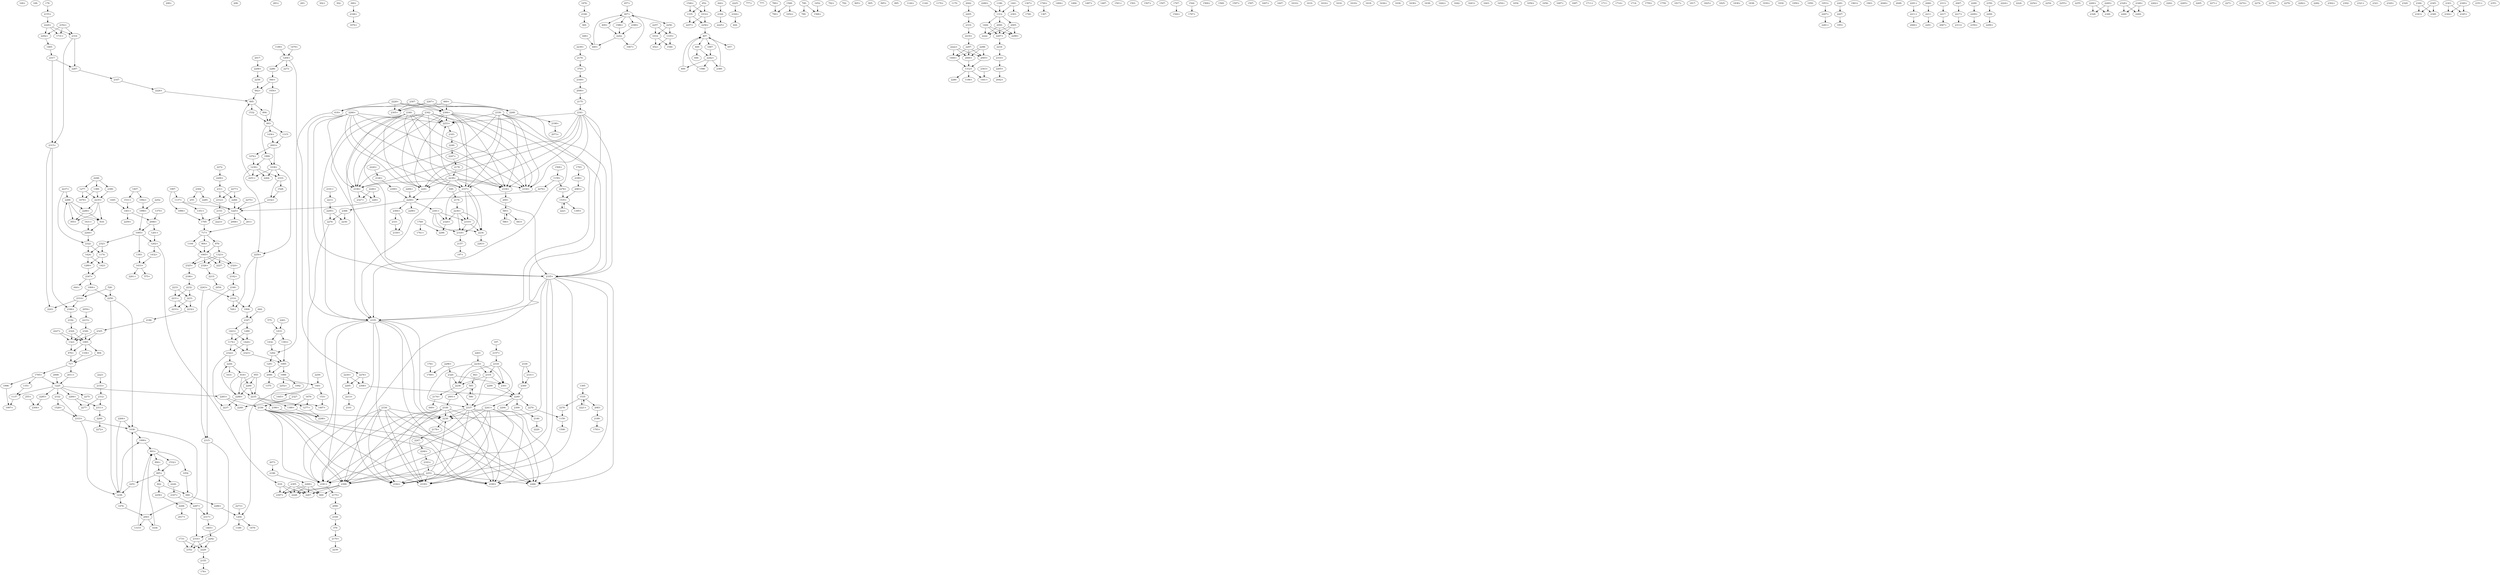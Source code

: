 digraph adj {
graph [k=96]
edge [d=-95]
"168+" [l=4987 C=69176]
"168-" [l=4987 C=69176]
"178+" [l=9198 C=184045]
"178-" [l=9198 C=184045]
"197+" [l=3546 C=62143]
"197-" [l=3546 C=62143]
"208+" [l=6174 C=161397]
"208-" [l=6174 C=161397]
"255+" [l=511 C=8741]
"255-" [l=511 C=8741]
"283+" [l=9152 C=138556]
"283-" [l=9152 C=138556]
"302+" [l=113 C=40]
"302-" [l=113 C=40]
"369+" [l=831 C=7723]
"369-" [l=831 C=7723]
"379+" [l=5784 C=118854]
"379-" [l=5784 C=118854]
"407+" [l=188 C=5834]
"407-" [l=188 C=5834]
"409+" [l=191 C=1569]
"409-" [l=191 C=1569]
"444+" [l=19239 C=336285]
"444-" [l=19239 C=336285]
"448+" [l=302 C=3644]
"448-" [l=302 C=3644]
"449+" [l=386 C=10484]
"449-" [l=386 C=10484]
"526+" [l=959 C=20356]
"526-" [l=959 C=20356]
"575+" [l=861 C=13902]
"575-" [l=861 C=13902]
"585+" [l=149 C=2123]
"585-" [l=149 C=2123]
"586+" [l=281 C=3513]
"586-" [l=281 C=3513]
"618+" [l=642 C=10254]
"618-" [l=642 C=10254]
"644+" [l=548 C=6895]
"644-" [l=548 C=6895]
"649+" [l=5193 C=79674]
"649-" [l=5193 C=79674]
"652+" [l=288 C=6267]
"652-" [l=288 C=6267]
"657+" [l=542 C=14033]
"657-" [l=542 C=14033]
"669+" [l=708 C=11001]
"669-" [l=708 C=11001]
"717+" [l=179 C=17348]
"717-" [l=179 C=17348]
"777+" [l=5209 C=58727]
"777-" [l=5209 C=58727]
"789+" [l=191 C=1600]
"789-" [l=191 C=1600]
"790+" [l=108 C=1072]
"790-" [l=108 C=1072]
"792+" [l=172 C=218]
"792-" [l=172 C=218]
"804+" [l=191 C=1800]
"804-" [l=191 C=1800]
"818+" [l=932 C=31124]
"818-" [l=932 C=31124]
"840+" [l=117 C=854]
"840-" [l=117 C=854]
"842+" [l=177 C=4984]
"842-" [l=177 C=4984]
"843+" [l=281 C=5481]
"843-" [l=281 C=5481]
"876+" [l=148 C=4595]
"876-" [l=148 C=4595]
"893+" [l=125 C=2645]
"893-" [l=125 C=2645]
"894+" [l=213 C=6027]
"894-" [l=213 C=6027]
"895+" [l=147 C=4169]
"895-" [l=147 C=4169]
"905+" [l=946 C=16046]
"905-" [l=946 C=16046]
"955+" [l=299 C=7548]
"955-" [l=299 C=7548]
"995+" [l=191 C=1464]
"995-" [l=191 C=1464]
"1004+" [l=551 C=8837]
"1004-" [l=551 C=8837]
"1014+" [l=398 C=8301]
"1014-" [l=398 C=8301]
"1038+" [l=191 C=5341]
"1038-" [l=191 C=5341]
"1054+" [l=369 C=5091]
"1054-" [l=369 C=5091]
"1065+" [l=113 C=2944]
"1065-" [l=113 C=2944]
"1067+" [l=388 C=5958]
"1067-" [l=388 C=5958]
"1092+" [l=227 C=1509]
"1092-" [l=227 C=1509]
"1095+" [l=181 C=4583]
"1095-" [l=181 C=4583]
"1104+" [l=207 C=2810]
"1104-" [l=207 C=2810]
"1137+" [l=171 C=3411]
"1137-" [l=171 C=3411]
"1144+" [l=660 C=9639]
"1144-" [l=660 C=9639]
"1159+" [l=215 C=4572]
"1159-" [l=215 C=4572]
"1170+" [l=129 C=102]
"1170-" [l=129 C=102]
"1174+" [l=191 C=3892]
"1174-" [l=191 C=3892]
"1186+" [l=207 C=1322]
"1186-" [l=207 C=1322]
"1189+" [l=176 C=1538]
"1189-" [l=176 C=1538]
"1201+" [l=191 C=2917]
"1201-" [l=191 C=2917]
"1202+" [l=181 C=3760]
"1202-" [l=181 C=3760]
"1204+" [l=163 C=2183]
"1204-" [l=163 C=2183]
"1225+" [l=98 C=447]
"1225-" [l=98 C=447]
"1238+" [l=159 C=3676]
"1238-" [l=159 C=3676]
"1277+" [l=178 C=2770]
"1277-" [l=178 C=2770]
"1289+" [l=191 C=3195]
"1289-" [l=191 C=3195]
"1312+" [l=127 C=1866]
"1312-" [l=127 C=1866]
"1315+" [l=200 C=2110]
"1315-" [l=200 C=2110]
"1323+" [l=191 C=435]
"1323-" [l=191 C=435]
"1335+" [l=398 C=3634]
"1335-" [l=398 C=3634]
"1351+" [l=191 C=2606]
"1351-" [l=191 C=2606]
"1367+" [l=170 C=2173]
"1367-" [l=170 C=2173]
"1375+" [l=248 C=3342]
"1375-" [l=248 C=3342]
"1389+" [l=178 C=1616]
"1389-" [l=178 C=1616]
"1393+" [l=303 C=2375]
"1393-" [l=303 C=2375]
"1395+" [l=455 C=1984]
"1395-" [l=455 C=1984]
"1401+" [l=140 C=1932]
"1401-" [l=140 C=1932]
"1407+" [l=134 C=1454]
"1407-" [l=134 C=1454]
"1423+" [l=191 C=2076]
"1423-" [l=191 C=2076]
"1424+" [l=191 C=1780]
"1424-" [l=191 C=1780]
"1432+" [l=246 C=2052]
"1432-" [l=246 C=2052]
"1433+" [l=120 C=628]
"1433-" [l=120 C=628]
"1436+" [l=191 C=3499]
"1436-" [l=191 C=3499]
"1441+" [l=162 C=1371]
"1441-" [l=162 C=1371]
"1444+" [l=224 C=2289]
"1444-" [l=224 C=2289]
"1445+" [l=186 C=1136]
"1445-" [l=186 C=1136]
"1465+" [l=260 C=6438]
"1465-" [l=260 C=6438]
"1476+" [l=191 C=1611]
"1476-" [l=191 C=1611]
"1479+" [l=191 C=2925]
"1479-" [l=191 C=2925]
"1484+" [l=191 C=2242]
"1484-" [l=191 C=2242]
"1487+" [l=189 C=188]
"1487-" [l=189 C=188]
"1501+" [l=196 C=279]
"1501-" [l=196 C=279]
"1507+" [l=405 C=4145]
"1507-" [l=405 C=4145]
"1508+" [l=191 C=1728]
"1508-" [l=191 C=1728]
"1528+" [l=222 C=1819]
"1528-" [l=222 C=1819]
"1531+" [l=191 C=1430]
"1531-" [l=191 C=1430]
"1532+" [l=191 C=3178]
"1532-" [l=191 C=3178]
"1535+" [l=116 C=201]
"1535-" [l=116 C=201]
"1544+" [l=103 C=17]
"1544-" [l=103 C=17]
"1546+" [l=288 C=2333]
"1546-" [l=288 C=2333]
"1568+" [l=108 C=714]
"1568-" [l=108 C=714]
"1569+" [l=181 C=1122]
"1569-" [l=181 C=1122]
"1586+" [l=191 C=1514]
"1586-" [l=191 C=1514]
"1597+" [l=123 C=101]
"1597-" [l=123 C=101]
"1607+" [l=106 C=27]
"1607-" [l=106 C=27]
"1610+" [l=212 C=252]
"1610-" [l=212 C=252]
"1616+" [l=101 C=13]
"1616-" [l=101 C=13]
"1618+" [l=182 C=174]
"1618-" [l=182 C=174]
"1631+" [l=185 C=180]
"1631-" [l=185 C=180]
"1636+" [l=115 C=54]
"1636-" [l=115 C=54]
"1638+" [l=117 C=79]
"1638-" [l=117 C=79]
"1642+" [l=449 C=1299]
"1642-" [l=449 C=1299]
"1643+" [l=116 C=49]
"1643-" [l=116 C=49]
"1652+" [l=191 C=192]
"1652-" [l=191 C=192]
"1654+" [l=224 C=487]
"1654-" [l=224 C=487]
"1656+" [l=123 C=119]
"1656-" [l=123 C=119]
"1679+" [l=160 C=288]
"1679-" [l=160 C=288]
"1687+" [l=191 C=260]
"1687-" [l=191 C=260]
"1711+" [l=113 C=45]
"1711-" [l=113 C=45]
"1714+" [l=191 C=192]
"1714-" [l=191 C=192]
"1731+" [l=191 C=194]
"1731-" [l=191 C=194]
"1740+" [l=191 C=225]
"1740-" [l=191 C=225]
"1759+" [l=105 C=21]
"1759-" [l=105 C=21]
"1761+" [l=132 C=88]
"1761-" [l=132 C=88]
"1767+" [l=140 C=117]
"1767-" [l=140 C=117]
"1769+" [l=146 C=103]
"1769-" [l=146 C=103]
"1793+" [l=47003 C=956097]
"1793-" [l=47003 C=956097]
"1795+" [l=311 C=17774]
"1795-" [l=311 C=17774]
"1817+" [l=43362 C=764281]
"1817-" [l=43362 C=764281]
"1825+" [l=4957 C=84820]
"1825-" [l=4957 C=84820]
"1838+" [l=9828 C=123949]
"1838-" [l=9828 C=123949]
"1876+" [l=12192 C=226738]
"1876-" [l=12192 C=226738]
"1930+" [l=27203 C=358962]
"1930-" [l=27203 C=358962]
"1950+" [l=6293 C=112748]
"1950-" [l=6293 C=112748]
"1953+" [l=16880 C=240051]
"1953-" [l=16880 C=240051]
"1963+" [l=4987 C=123663]
"1963-" [l=4987 C=123663]
"1996+" [l=191 C=1975]
"1996-" [l=191 C=1975]
"1997+" [l=199 C=8485]
"1997-" [l=199 C=8485]
"1998+" [l=192 C=4026]
"1998-" [l=192 C=4026]
"1999+" [l=367 C=15994]
"1999-" [l=367 C=15994]
"2000+" [l=303 C=4372]
"2000-" [l=303 C=4372]
"2001+" [l=209 C=3499]
"2001-" [l=209 C=3499]
"2003+" [l=207 C=8528]
"2003-" [l=207 C=8528]
"2005+" [l=224 C=3034]
"2005-" [l=224 C=3034]
"2006+" [l=135 C=2339]
"2006-" [l=135 C=2339]
"2008+" [l=104 C=67]
"2008-" [l=104 C=67]
"2011+" [l=387 C=43153]
"2011-" [l=387 C=43153]
"2017+" [l=119689 C=3099222]
"2017-" [l=119689 C=3099222]
"2042+" [l=62816 C=1170646]
"2042-" [l=62816 C=1170646]
"2048+" [l=84190 C=1953622]
"2048-" [l=84190 C=1953622]
"2054+" [l=42719 C=1030265]
"2054-" [l=42719 C=1030265]
"2060+" [l=55199 C=1246662]
"2060-" [l=55199 C=1246662]
"2067+" [l=16413 C=336333]
"2067-" [l=16413 C=336333]
"2073+" [l=148743 C=2892119]
"2073-" [l=148743 C=2892119]
"2083+" [l=125480 C=2419842]
"2083-" [l=125480 C=2419842]
"2090+" [l=23857 C=558390]
"2090-" [l=23857 C=558390]
"2101+" [l=19092 C=247459]
"2101-" [l=19092 C=247459]
"2146+" [l=191 C=0]
"2146-" [l=191 C=0]
"2153+" [l=191 C=0]
"2153-" [l=191 C=0]
"2155+" [l=191 C=0]
"2155-" [l=191 C=0]
"2157+" [l=191 C=0]
"2157-" [l=191 C=0]
"2164+" [l=191 C=0]
"2164-" [l=191 C=0]
"2167+" [l=191 C=0]
"2167-" [l=191 C=0]
"2168+" [l=191 C=0]
"2168-" [l=191 C=0]
"2169+" [l=191 C=0]
"2169-" [l=191 C=0]
"2170+" [l=191 C=0]
"2170-" [l=191 C=0]
"2174+" [l=191 C=0]
"2174-" [l=191 C=0]
"2175+" [l=191 C=0]
"2175-" [l=191 C=0]
"2178+" [l=191 C=0]
"2178-" [l=191 C=0]
"2183+" [l=191 C=0]
"2183-" [l=191 C=0]
"2186+" [l=191 C=0]
"2186-" [l=191 C=0]
"2189+" [l=191 C=0]
"2189-" [l=191 C=0]
"2192+" [l=191 C=0]
"2192-" [l=191 C=0]
"2198+" [l=191 C=0]
"2198-" [l=191 C=0]
"2200+" [l=191 C=0]
"2200-" [l=191 C=0]
"2205+" [l=191 C=0]
"2205-" [l=191 C=0]
"2207+" [l=191 C=0]
"2207-" [l=191 C=0]
"2208+" [l=191 C=0]
"2208-" [l=191 C=0]
"2209+" [l=191 C=0]
"2209-" [l=191 C=0]
"2211+" [l=191 C=0]
"2211-" [l=191 C=0]
"2213+" [l=191 C=0]
"2213-" [l=191 C=0]
"2215+" [l=191 C=0]
"2215-" [l=191 C=0]
"2217+" [l=191 C=0]
"2217-" [l=191 C=0]
"2218+" [l=191 C=0]
"2218-" [l=191 C=0]
"2220+" [l=33897 C=784010]
"2220-" [l=33897 C=784010]
"2221+" [l=2166 C=40238]
"2221-" [l=2166 C=40238]
"2222+" [l=9176 C=201709]
"2222-" [l=9176 C=201709]
"2223+" [l=67576 C=1265012]
"2223-" [l=67576 C=1265012]
"2224+" [l=20394 C=296001]
"2224-" [l=20394 C=296001]
"2225+" [l=47789 C=910547]
"2225-" [l=47789 C=910547]
"2226+" [l=81584 C=1663362]
"2226-" [l=81584 C=1663362]
"2227+" [l=7193 C=245885]
"2227-" [l=7193 C=245885]
"2228+" [l=17066 C=405880]
"2228-" [l=17066 C=405880]
"2229+" [l=32702 C=802466]
"2229-" [l=32702 C=802466]
"2230+" [l=13361 C=282914]
"2230-" [l=13361 C=282914]
"2231+" [l=12170 C=275509]
"2231-" [l=12170 C=275509]
"2232+" [l=43000 C=687296]
"2232-" [l=43000 C=687296]
"2233+" [l=10445 C=214156]
"2233-" [l=10445 C=214156]
"2234+" [l=20616 C=400865]
"2234-" [l=20616 C=400865]
"2235+" [l=49798 C=1506542]
"2235-" [l=49798 C=1506542]
"2236+" [l=66306 C=1125331]
"2236-" [l=66306 C=1125331]
"2237+" [l=3370 C=116750]
"2237-" [l=3370 C=116750]
"2238+" [l=289205 C=4764191]
"2238-" [l=289205 C=4764191]
"2239+" [l=45251 C=925402]
"2239-" [l=45251 C=925402]
"2240+" [l=3595 C=99429]
"2240-" [l=3595 C=99429]
"2241+" [l=136831 C=3409582]
"2241-" [l=136831 C=3409582]
"2242+" [l=2379 C=78529]
"2242-" [l=2379 C=78529]
"2243+" [l=65350 C=1120246]
"2243-" [l=65350 C=1120246]
"2244+" [l=2843 C=91349]
"2244-" [l=2843 C=91349]
"2246+" [l=104153 C=3951179]
"2246-" [l=104153 C=3951179]
"2247+" [l=13791 C=232258]
"2247-" [l=13791 C=232258]
"2248+" [l=43690 C=1271944]
"2248-" [l=43690 C=1271944]
"2249+" [l=5382 C=441429]
"2249-" [l=5382 C=441429]
"2250+" [l=38360 C=1071611]
"2250-" [l=38360 C=1071611]
"2251+" [l=14869 C=395486]
"2251-" [l=14869 C=395486]
"2252+" [l=5449 C=100038]
"2252-" [l=5449 C=100038]
"2253+" [l=77062 C=1141106]
"2253-" [l=77062 C=1141106]
"2254+" [l=17898 C=233462]
"2254-" [l=17898 C=233462]
"2255+" [l=1872 C=37733]
"2255-" [l=1872 C=37733]
"2256+" [l=1941 C=60080]
"2256-" [l=1941 C=60080]
"2257+" [l=147511 C=2449014]
"2257-" [l=147511 C=2449014]
"2258+" [l=50069 C=1436920]
"2258-" [l=50069 C=1436920]
"2259+" [l=1425 C=23466]
"2259-" [l=1425 C=23466]
"2260+" [l=3005 C=51969]
"2260-" [l=3005 C=51969]
"2261+" [l=4005 C=80937]
"2261-" [l=4005 C=80937]
"2262+" [l=13193 C=204952]
"2262-" [l=13193 C=204952]
"2263+" [l=138284 C=2641725]
"2263-" [l=138284 C=2641725]
"2264+" [l=77325 C=1702151]
"2264-" [l=77325 C=1702151]
"2265+" [l=56768 C=1242922]
"2265-" [l=56768 C=1242922]
"2266+" [l=16190 C=501463]
"2266-" [l=16190 C=501463]
"2267+" [l=30161 C=600130]
"2267-" [l=30161 C=600130]
"2268+" [l=207861 C=3920893]
"2268-" [l=207861 C=3920893]
"2269+" [l=19097 C=434262]
"2269-" [l=19097 C=434262]
"2270+" [l=38838 C=766041]
"2270-" [l=38838 C=766041]
"2271+" [l=69349 C=1084076]
"2271-" [l=69349 C=1084076]
"2272+" [l=70204 C=1343109]
"2272-" [l=70204 C=1343109]
"2273+" [l=97508 C=1578108]
"2273-" [l=97508 C=1578108]
"2274+" [l=126829 C=2181707]
"2274-" [l=126829 C=2181707]
"2275+" [l=102387 C=2485243]
"2275-" [l=102387 C=2485243]
"2276+" [l=35971 C=595874]
"2276-" [l=35971 C=595874]
"2277+" [l=9208 C=137051]
"2277-" [l=9208 C=137051]
"2278+" [l=3296 C=73411]
"2278-" [l=3296 C=73411]
"2279+" [l=10415 C=127993]
"2279-" [l=10415 C=127993]
"2280+" [l=44908 C=860295]
"2280-" [l=44908 C=860295]
"2281+" [l=9532 C=121272]
"2281-" [l=9532 C=121272]
"2282+" [l=11274 C=183401]
"2282-" [l=11274 C=183401]
"2283+" [l=30056 C=480082]
"2283-" [l=30056 C=480082]
"2284+" [l=36650 C=551876]
"2284-" [l=36650 C=551876]
"2285+" [l=42400 C=995892]
"2285-" [l=42400 C=995892]
"2286+" [l=6113 C=134512]
"2286-" [l=6113 C=134512]
"2287+" [l=76187 C=1634658]
"2287-" [l=76187 C=1634658]
"2288+" [l=3502 C=152543]
"2288-" [l=3502 C=152543]
"2289+" [l=2660 C=129135]
"2289-" [l=2660 C=129135]
"2290+" [l=41647 C=705668]
"2290-" [l=41647 C=705668]
"2291+" [l=86481 C=2050825]
"2291-" [l=86481 C=2050825]
"2292+" [l=5497 C=197101]
"2292-" [l=5497 C=197101]
"2294+" [l=34249 C=727928]
"2294-" [l=34249 C=727928]
"2295+" [l=48132 C=717079]
"2295-" [l=48132 C=717079]
"2296+" [l=166107 C=4024094]
"2296-" [l=166107 C=4024094]
"2297+" [l=68516 C=1351329]
"2297-" [l=68516 C=1351329]
"2298+" [l=114972 C=2097178]
"2298-" [l=114972 C=2097178]
"2299+" [l=284948 C=6357447]
"2299-" [l=284948 C=6357447]
"2300+" [l=6335 C=287109]
"2300-" [l=6335 C=287109]
"2301+" [l=109043 C=2810677]
"2301-" [l=109043 C=2810677]
"2302+" [l=83736 C=1867706]
"2302-" [l=83736 C=1867706]
"2303+" [l=52283 C=813412]
"2303-" [l=52283 C=813412]
"2304+" [l=22917 C=503462]
"2304-" [l=22917 C=503462]
"2305+" [l=9978 C=265839]
"2305-" [l=9978 C=265839]
"2306+" [l=4491 C=455080]
"2306-" [l=4491 C=455080]
"2307+" [l=48298 C=1547275]
"2307-" [l=48298 C=1547275]
"2308+" [l=5943 C=251437]
"2308-" [l=5943 C=251437]
"2309+" [l=2214 C=61441]
"2309-" [l=2214 C=61441]
"2310+" [l=133153 C=2457846]
"2310-" [l=133153 C=2457846]
"2311+" [l=157462 C=2885004]
"2311-" [l=157462 C=2885004]
"2312+" [l=10536 C=194273]
"2312-" [l=10536 C=194273]
"2313+" [l=73810 C=1656755]
"2313-" [l=73810 C=1656755]
"2314+" [l=36249 C=725704]
"2314-" [l=36249 C=725704]
"2315+" [l=13578 C=472505]
"2315-" [l=13578 C=472505]
"2316+" [l=13581 C=468241]
"2316-" [l=13581 C=468241]
"2317+" [l=8327 C=286453]
"2317-" [l=8327 C=286453]
"2318+" [l=57478 C=1577818]
"2318-" [l=57478 C=1577818]
"2319+" [l=2937 C=122912]
"2319-" [l=2937 C=122912]
"2320+" [l=14026 C=351016]
"2320-" [l=14026 C=351016]
"2321+" [l=18913 C=238693]
"2321-" [l=18913 C=238693]
"2322+" [l=5457 C=197501]
"2322-" [l=5457 C=197501]
"2323+" [l=7083 C=185025]
"2323-" [l=7083 C=185025]
"2324+" [l=20365 C=500559]
"2324-" [l=20365 C=500559]
"2325+" [l=78236 C=1348319]
"2325-" [l=78236 C=1348319]
"2326+" [l=89374 C=2130178]
"2326-" [l=89374 C=2130178]
"2327+" [l=77135 C=1682795]
"2327-" [l=77135 C=1682795]
"2328+" [l=14127 C=363394]
"2328-" [l=14127 C=363394]
"2329+" [l=44226 C=824090]
"2329-" [l=44226 C=824090]
"2330+" [l=31156 C=729375]
"2330-" [l=31156 C=729375]
"2331+" [l=17512 C=464615]
"2331-" [l=17512 C=464615]
"2332+" [l=78089 C=1585304]
"2332-" [l=78089 C=1585304]
"2333+" [l=74549 C=1473212]
"2333-" [l=74549 C=1473212]
"2334+" [l=9559 C=377010]
"2334-" [l=9559 C=377010]
"2335+" [l=7480 C=657040]
"2335-" [l=7480 C=657040]
"2336+" [l=51147 C=1019697]
"2336-" [l=51147 C=1019697]
"2337+" [l=22846 C=982241]
"2337-" [l=22846 C=982241]
"2338+" [l=61757 C=1578057]
"2338-" [l=61757 C=1578057]
"2339+" [l=7900 C=386990]
"2339-" [l=7900 C=386990]
"2340+" [l=26474 C=608015]
"2340-" [l=26474 C=608015]
"2341+" [l=44667 C=1208117]
"2341-" [l=44667 C=1208117]
"2342+" [l=59603 C=1664452]
"2342-" [l=59603 C=1664452]
"2343+" [l=77029 C=1103699]
"2343-" [l=77029 C=1103699]
"2344+" [l=2974 C=60625]
"2344-" [l=2974 C=60625]
"2345+" [l=56129 C=1388620]
"2345-" [l=56129 C=1388620]
"2346+" [l=20109 C=509861]
"2346-" [l=20109 C=509861]
"2347+" [l=5876 C=115685]
"2347-" [l=5876 C=115685]
"2348+" [l=14238 C=236293]
"2348-" [l=14238 C=236293]
"2349+" [l=25708 C=654138]
"2349-" [l=25708 C=654138]
"2350+" [l=189987 C=3267527]
"2350-" [l=189987 C=3267527]
"2351+" [l=66283 C=1809796]
"2351-" [l=66283 C=1809796]
"2352+" [l=73645 C=1907641]
"2352-" [l=73645 C=1907641]
"2389+" [l=191 C=3083]
"2389-" [l=191 C=3083]
"2390+" [l=178 C=4386]
"2390-" [l=178 C=4386]
"178-" -> "2155+"
"197-" -> "2157+"
"255+" -> "2304+"
"369+" -> "2168+"
"379+" -> "2169+"
"379-" -> "2170+"
"407+" -> "409+" [d=-53]
"407+" -> "1586+" [d=-53]
"407+" -> "2256-"
"407+" -> "2389+" [d=-53]
"407-" -> "449-"
"407-" -> "657-" [d=-44]
"407-" -> "1067-" [d=-44]
"409+" -> "2242-"
"409-" -> "407-" [d=-53]
"444+" -> "2164-"
"448+" -> "449+"
"449+" -> "407+"
"449-" -> "448-"
"449-" -> "2242+" [d=-42]
"526-" -> "2250-"
"526-" -> "2314+"
"575-" -> "1433-"
"585+" -> "586+"
"585+" -> "843+"
"585-" -> "586-"
"585-" -> "2001+"
"586+" -> "585+"
"586-" -> "585-"
"618+" -> "1202-"
"618-" -> "2228-" [d=-93]
"618-" -> "2267-" [d=-93]
"618-" -> "2307+" [d=-93]
"644-" -> "2347-"
"649-" -> "2174-"
"652-" -> "1014+"
"652-" -> "1335-"
"657+" -> "407+" [d=-44]
"669+" -> "2268-" [d=-94]
"669+" -> "2305+" [d=-94]
"669+" -> "2306+" [d=-94]
"717+" -> "1104-"
"717+" -> "804+" [d=-79]
"717+" -> "876-" [d=-79]
"717-" -> "1795+"
"717-" -> "2011+"
"789+" -> "790+"
"790-" -> "789-"
"790-" -> "1568+" [d=-12]
"804+" -> "1065+" [d=-60]
"804-" -> "717-" [d=-79]
"818+" -> "2235-" [d=-37]
"818+" -> "2288+" [d=-37]
"818+" -> "2289-" [d=-37]
"818-" -> "2244+"
"840+" -> "1054+"
"840+" -> "842+" [d=-52]
"840-" -> "2286+"
"842+" -> "895-"
"842-" -> "840-" [d=-52]
"842-" -> "2258+"
"843-" -> "585-"
"876+" -> "717-" [d=-79]
"876-" -> "1323+"
"876-" -> "1065+" [d=-17]
"893+" -> "894+"
"893+" -> "1054-" [d=-73]
"893+" -> "1532+" [d=-73]
"893-" -> "1315-"
"893-" -> "1436+" [d=-86]
"893-" -> "1999-" [d=-86]
"894+" -> "895+"
"894-" -> "893-"
"895+" -> "842-"
"895+" -> "2226-"
"895+" -> "2251-"
"895-" -> "894-"
"895-" -> "1532-"
"955-" -> "2235-" [d=-37]
"955-" -> "2288+" [d=-37]
"955-" -> "2289-" [d=-37]
"1004+" -> "2250-"
"1004+" -> "2314+"
"1004-" -> "2347-"
"1014+" -> "2256+"
"1014+" -> "2257+"
"1014-" -> "652+"
"1014-" -> "1546-"
"1038+" -> "2250+"
"1038+" -> "2251+"
"1038+" -> "2264-"
"1038+" -> "2333-"
"1038-" -> "1999+"
"1038-" -> "2003-" [d=-31]
"1054+" -> "893-" [d=-73]
"1054-" -> "840-"
"1065+" -> "2227-"
"1065+" -> "2324+"
"1065+" -> "2325+"
"1065+" -> "2326+"
"1065-" -> "876+" [d=-17]
"1065-" -> "804-" [d=-60]
"1065-" -> "1104+" [d=-60]
"1067+" -> "407+" [d=-44]
"1067-" -> "2242+"
"1092+" -> "1998+"
"1092-" -> "1407+"
"1095+" -> "1202+" [d=-85]
"1095+" -> "1393-" [d=-57]
"1095+" -> "2323-" [d=-57]
"1095-" -> "1998-"
"1095-" -> "2006-"
"1104+" -> "717-"
"1104-" -> "1065+" [d=-60]
"1137+" -> "1351+"
"1137+" -> "1225+" [d=-80]
"1137-" -> "1997+"
"1159+" -> "2270+"
"1159+" -> "2278+"
"1159-" -> "1508-"
"1174+" -> "2322+"
"1174+" -> "2323+"
"1174-" -> "1289+"
"1174-" -> "1423-"
"1186-" -> "1312-" [d=-56]
"1189+" -> "1204+"
"1201+" -> "1202+"
"1201-" -> "2006-"
"1202+" -> "618-"
"1202+" -> "1432+"
"1202-" -> "1201-"
"1202-" -> "1095-" [d=-85]
"1204+" -> "2273-"
"1204+" -> "2276+" [d=-21]
"1204+" -> "2286-" [d=-21]
"1204-" -> "1189-"
"1204-" -> "1479-"
"1225+" -> "2008+"
"1225+" -> "2011-" [d=-93]
"1225+" -> "1795-" [d=-17]
"1225-" -> "1137-" [d=-80]
"1225-" -> "2275-"
"1225-" -> "2283+"
"1225-" -> "2284+"
"1225-" -> "2285+"
"1225-" -> "2332-"
"1238+" -> "2250+"
"1238+" -> "2251+"
"1238+" -> "2264-"
"1238+" -> "2333-"
"1238-" -> "1476-"
"1238-" -> "1999+" [d=-63]
"1277+" -> "2248+"
"1277-" -> "1679+" [d=-82]
"1277-" -> "2235+" [d=-82]
"1289+" -> "2347+"
"1289-" -> "1174+"
"1289-" -> "1424+"
"1312+" -> "1441+" [d=-27]
"1312+" -> "1186+" [d=-56]
"1312+" -> "2280-" [d=-56]
"1312-" -> "2000-"
"1312-" -> "1444-" [d=-35]
"1312-" -> "2005-" [d=-35]
"1315+" -> "893+"
"1315-" -> "2003+"
"1323+" -> "2227-"
"1323+" -> "2324+"
"1323+" -> "2325+"
"1323+" -> "2326+"
"1323-" -> "876+"
"1335+" -> "652+"
"1335+" -> "1546-"
"1335-" -> "2256+"
"1335-" -> "2257+"
"1351+" -> "1795-"
"1351-" -> "1137-"
"1367+" -> "1740-"
"1375+" -> "2006+"
"1389+" -> "2248+"
"1389-" -> "1679+" [d=-82]
"1389-" -> "2235+" [d=-82]
"1393+" -> "1095-" [d=-57]
"1393-" -> "1433+"
"1395-" -> "1535-"
"1401+" -> "2006+" [d=-62]
"1401+" -> "2259+"
"1401-" -> "1445+"
"1401-" -> "1531-"
"1407-" -> "1092+"
"1407-" -> "1531+" [d=-80]
"1423+" -> "1174+"
"1423+" -> "1424+"
"1423-" -> "2347+"
"1424+" -> "2322+"
"1424+" -> "2323+"
"1424-" -> "1289+"
"1424-" -> "1423-"
"1432+" -> "1433+"
"1432-" -> "1202-"
"1433+" -> "575+"
"1433+" -> "2261+"
"1433-" -> "1393+"
"1433-" -> "1432-"
"1436+" -> "2003+"
"1436-" -> "893+" [d=-86]
"1441-" -> "1312-" [d=-27]
"1441-" -> "2303-"
"1444+" -> "1312+" [d=-35]
"1444-" -> "2222-" [d=-76]
"1444-" -> "2297+" [d=-76]
"1444-" -> "2298+" [d=-76]
"1445-" -> "1401+"
"1465+" -> "2292-"
"1465-" -> "2317-"
"1476+" -> "1238+"
"1476-" -> "2003-"
"1479+" -> "1204+"
"1508+" -> "1159+"
"1528+" -> "2333+"
"1528-" -> "2332+"
"1531+" -> "1401+"
"1531-" -> "1407+" [d=-80]
"1532+" -> "895+"
"1532-" -> "893-" [d=-73]
"1535+" -> "1395+"
"1535+" -> "2221-"
"1535-" -> "2083-"
"1535-" -> "2221+" [d=-61]
"1535-" -> "2278-" [d=-61]
"1544-" -> "1767+"
"1546+" -> "1014+"
"1546+" -> "1335-"
"1568-" -> "1652+"
"1568-" -> "790+" [d=-12]
"1586+" -> "2242-"
"1586-" -> "407-" [d=-53]
"1631+" -> "2244+"
"1652-" -> "1568+"
"1679-" -> "1389+" [d=-82]
"1679-" -> "1277+" [d=-82]
"1731-" -> "2229-"
"1731-" -> "2352-"
"1740+" -> "1367-"
"1761-" -> "1769+"
"1767-" -> "1544+"
"1769-" -> "1761+"
"1769-" -> "2296-"
"1793-" -> "2189+"
"1795+" -> "1351-"
"1795+" -> "1996-" [d=-19]
"1795+" -> "1225-" [d=-17]
"1795-" -> "717+"
"1876-" -> "2168-"
"1953+" -> "2207+"
"1996+" -> "1795-" [d=-19]
"1996-" -> "1997+"
"1997-" -> "1137+"
"1997-" -> "1996+"
"1998+" -> "1095+"
"1998-" -> "1092-"
"1998-" -> "2252+"
"1999+" -> "893+" [d=-86]
"1999-" -> "1038+"
"1999-" -> "1238+" [d=-63]
"2000+" -> "1312+"
"2000-" -> "2222-"
"2000-" -> "2297+"
"2000-" -> "2298+"
"2001+" -> "2338-"
"2001-" -> "585+"
"2003+" -> "1476+"
"2003+" -> "1038+" [d=-31]
"2003-" -> "1315+"
"2003-" -> "1436-"
"2005+" -> "1312+" [d=-35]
"2005-" -> "2222-" [d=-76]
"2005-" -> "2297+" [d=-76]
"2005-" -> "2298+" [d=-76]
"2006+" -> "1095+"
"2006+" -> "1201+"
"2006-" -> "1375-"
"2006-" -> "1401-" [d=-62]
"2008-" -> "1225-"
"2011+" -> "1225-" [d=-93]
"2011-" -> "717+"
"2017-" -> "2208+"
"2042-" -> "2205-"
"2054+" -> "2215+"
"2060-" -> "2211-"
"2067-" -> "2217+"
"2073-" -> "2198-"
"2083+" -> "1535+"
"2083-" -> "2189-"
"2090+" -> "2175-"
"2090-" -> "2169-"
"2101+" -> "2213-"
"2146+" -> "2309+"
"2146-" -> "2220-"
"2153+" -> "2312-"
"2153-" -> "2223+"
"2155+" -> "2229+"
"2155-" -> "178+"
"2157+" -> "2318-"
"2157-" -> "197+"
"2164+" -> "444-"
"2164-" -> "2225+"
"2167+" -> "2287+"
"2167-" -> "2226+"
"2168+" -> "1876+"
"2168-" -> "369-"
"2169+" -> "2090+"
"2169-" -> "379-"
"2170+" -> "2239-"
"2170-" -> "379+"
"2174+" -> "649+"
"2174-" -> "2236+"
"2175+" -> "2090-"
"2175-" -> "2341-"
"2178+" -> "2247-"
"2178-" -> "2238+"
"2183+" -> "2253-"
"2183-" -> "2246-"
"2186+" -> "2232-"
"2186-" -> "2325-"
"2189+" -> "2083+"
"2189-" -> "1793+"
"2192+" -> "2346-"
"2192-" -> "2324-"
"2198+" -> "2073+"
"2198-" -> "2268+"
"2200+" -> "2311-"
"2200-" -> "2272+"
"2205+" -> "2042+"
"2205-" -> "2310-"
"2207+" -> "2281+"
"2207-" -> "1953-"
"2208+" -> "2258-"
"2208-" -> "2017+"
"2209+" -> "2350+"
"2209-" -> "2290+"
"2211+" -> "2060+"
"2211-" -> "2291-"
"2213+" -> "2101-"
"2213-" -> "2295+"
"2215+" -> "2326-"
"2215-" -> "2054-"
"2217+" -> "2313+"
"2217-" -> "2067+"
"2218+" -> "2297-"
"2218-" -> "2310+"
"2220+" -> "2146+"
"2221+" -> "1535-"
"2221-" -> "1535+" [d=-61]
"2222+" -> "2000+"
"2222+" -> "1444+" [d=-76]
"2222+" -> "2005+" [d=-76]
"2223-" -> "2153+"
"2225-" -> "2164+"
"2226+" -> "895-"
"2226-" -> "2167+"
"2227+" -> "1323-"
"2227+" -> "1065-"
"2228+" -> "618+" [d=-93]
"2228+" -> "2268-" [d=-1638]
"2228+" -> "2305+" [d=-1638]
"2228+" -> "2306+" [d=-1638]
"2229+" -> "1731+"
"2229+" -> "2292+" [d=-1754]
"2229+" -> "2316-" [d=-1754]
"2229-" -> "2155-"
"2230+" -> "2295-" [d=-1691]
"2230+" -> "2308+" [d=-1691]
"2231+" -> "2232+" [d=-3208]
"2231+" -> "2233+" [d=-3208]
"2231-" -> "2232+" [d=-3208]
"2231-" -> "2233+" [d=-3208]
"2232+" -> "2186-"
"2232-" -> "2231+" [d=-3208]
"2232-" -> "2231-" [d=-3208]
"2233-" -> "2231+" [d=-3208]
"2233-" -> "2231-" [d=-3208]
"2234+" -> "2236-"
"2234+" -> "2301-"
"2234+" -> "2337-"
"2234+" -> "2319-" [d=-2541]
"2234-" -> "2263+"
"2235+" -> "818-" [d=-37]
"2235+" -> "955+" [d=-37]
"2235+" -> "2289+" [d=-538]
"2235-" -> "1277+" [d=-82]
"2235-" -> "1389+" [d=-82]
"2235-" -> "2390+" [d=-82]
"2236+" -> "2234-"
"2236+" -> "2318+"
"2236+" -> "2319+" [d=-491]
"2236+" -> "2320+" [d=-491]
"2236-" -> "2174+"
"2237+" -> "2288-" [d=-1326]
"2237+" -> "2322-" [d=-1326]
"2238+" -> "2253+"
"2238+" -> "2241-" [d=-1609]
"2238+" -> "2334+" [d=-1609]
"2238+" -> "2335+" [d=-1609]
"2238+" -> "2335-" [d=-1609]
"2238+" -> "2336+" [d=-1609]
"2238+" -> "2337+" [d=-1609]
"2238+" -> "2338+" [d=-1609]
"2238-" -> "2178+"
"2239+" -> "2170-"
"2240+" -> "2283-" [d=-1468]
"2240+" -> "2327+" [d=-1468]
"2241+" -> "2238-" [d=-1609]
"2241+" -> "2266-" [d=-1609]
"2241+" -> "2306-" [d=-1609]
"2241+" -> "2339+" [d=-1609]
"2241+" -> "2340+" [d=-1609]
"2241+" -> "2341+" [d=-1609]
"2241+" -> "2342+" [d=-1609]
"2241-" -> "2249+"
"2242+" -> "409-"
"2242+" -> "1586-"
"2242+" -> "2389-"
"2242-" -> "1067+"
"2242-" -> "449+" [d=-42]
"2243+" -> "2314-" [d=-4713]
"2243+" -> "2315-" [d=-4713]
"2244+" -> "2288-" [d=-1326]
"2244+" -> "2322-" [d=-1326]
"2244-" -> "818+"
"2244-" -> "1631-"
"2246+" -> "2183+"
"2246-" -> "2247+" [d=-255]
"2247+" -> "2178-"
"2247-" -> "2246+" [d=-255]
"2248-" -> "1277-"
"2248-" -> "1389-"
"2248-" -> "2390-"
"2249+" -> "2299+" [d=-2263]
"2249+" -> "2300+" [d=-2263]
"2249+" -> "2301+" [d=-2263]
"2249+" -> "2308-" [d=-2263]
"2249-" -> "2241+"
"2249-" -> "2270-"
"2249-" -> "2294-"
"2249-" -> "2309-"
"2250+" -> "526+"
"2250+" -> "1004-"
"2250-" -> "1038-"
"2250-" -> "1238-"
"2251+" -> "895-"
"2251-" -> "1038-"
"2251-" -> "1238-"
"2252-" -> "1998+"
"2253+" -> "2183-"
"2253-" -> "2238-"
"2253-" -> "2266-"
"2253-" -> "2306-"
"2253-" -> "2339+"
"2253-" -> "2340+"
"2253-" -> "2341+"
"2253-" -> "2342+"
"2256+" -> "407-"
"2256-" -> "1014-"
"2256-" -> "1335+"
"2257-" -> "1014-"
"2257-" -> "1335+"
"2258+" -> "2208-"
"2258-" -> "842+"
"2259-" -> "1401-"
"2260+" -> "2328-" [d=-556]
"2260+" -> "2348-" [d=-556]
"2261-" -> "1433-"
"2263-" -> "2234+"
"2264+" -> "1038-"
"2264+" -> "1238-"
"2266+" -> "2253+"
"2266+" -> "2241-" [d=-1609]
"2266+" -> "2334+" [d=-1609]
"2266+" -> "2335+" [d=-1609]
"2266+" -> "2335-" [d=-1609]
"2266+" -> "2336+" [d=-1609]
"2266+" -> "2337+" [d=-1609]
"2266+" -> "2338+" [d=-1609]
"2267+" -> "618+" [d=-93]
"2267+" -> "2268-" [d=-1638]
"2267+" -> "2305+" [d=-1638]
"2267+" -> "2306+" [d=-1638]
"2268+" -> "669-" [d=-94]
"2268+" -> "2228-" [d=-1638]
"2268+" -> "2267-" [d=-1638]
"2268+" -> "2307+" [d=-1638]
"2268-" -> "2198+"
"2269+" -> "2328-" [d=-556]
"2269+" -> "2348-" [d=-556]
"2270+" -> "2249+"
"2270-" -> "1159-"
"2272-" -> "2200+"
"2273+" -> "1204-"
"2275+" -> "1225+"
"2276+" -> "2295-" [d=-1691]
"2276+" -> "2308+" [d=-1691]
"2276-" -> "1204-" [d=-21]
"2277+" -> "2284-" [d=-1178]
"2277+" -> "2312+" [d=-1178]
"2278+" -> "1535+" [d=-61]
"2278-" -> "1159-"
"2280+" -> "1312-" [d=-56]
"2281-" -> "2207-"
"2283+" -> "2240-" [d=-1468]
"2283+" -> "2336-" [d=-1468]
"2283-" -> "1225+"
"2284+" -> "2277-" [d=-1178]
"2284+" -> "2311+" [d=-1178]
"2284-" -> "1225+"
"2285+" -> "2304+"
"2285-" -> "1225+"
"2286+" -> "1204-" [d=-21]
"2286-" -> "840+"
"2287+" -> "2316+" [d=-2374]
"2287+" -> "2317+" [d=-2374]
"2287-" -> "2167-"
"2288+" -> "2237-" [d=-1326]
"2288+" -> "2244-" [d=-1326]
"2288-" -> "818-" [d=-37]
"2288-" -> "955+" [d=-37]
"2288-" -> "2289+" [d=-538]
"2289+" -> "818-" [d=-37]
"2289+" -> "955+" [d=-37]
"2289-" -> "2235-" [d=-538]
"2289-" -> "2288+" [d=-538]
"2290-" -> "2209+"
"2291+" -> "2211+"
"2292+" -> "1465-"
"2292-" -> "2229-" [d=-1754]
"2292-" -> "2352-" [d=-1754]
"2294+" -> "2249+"
"2295+" -> "2230-" [d=-1691]
"2295+" -> "2276-" [d=-1691]
"2295-" -> "2213+"
"2296+" -> "1769+"
"2296+" -> "2320-" [d=-338]
"2297+" -> "2218-"
"2297-" -> "2000+"
"2297-" -> "1444+" [d=-76]
"2297-" -> "2005+" [d=-76]
"2298-" -> "2000+"
"2298-" -> "1444+" [d=-76]
"2298-" -> "2005+" [d=-76]
"2299-" -> "2249-" [d=-2263]
"2300+" -> "2330+" [d=-1007]
"2300+" -> "2331-" [d=-1007]
"2300-" -> "2249-" [d=-2263]
"2301+" -> "2234-"
"2301+" -> "2318+"
"2301+" -> "2319+" [d=-491]
"2301+" -> "2320+" [d=-491]
"2301-" -> "2249-" [d=-2263]
"2303+" -> "1441+"
"2304-" -> "255-"
"2304-" -> "2285-"
"2305-" -> "669-" [d=-94]
"2305-" -> "2228-" [d=-1638]
"2305-" -> "2267-" [d=-1638]
"2305-" -> "2307+" [d=-1638]
"2306+" -> "2253+"
"2306+" -> "2241-" [d=-1609]
"2306+" -> "2334+" [d=-1609]
"2306+" -> "2335+" [d=-1609]
"2306+" -> "2335-" [d=-1609]
"2306+" -> "2336+" [d=-1609]
"2306+" -> "2337+" [d=-1609]
"2306+" -> "2338+" [d=-1609]
"2306-" -> "669-" [d=-94]
"2306-" -> "2228-" [d=-1638]
"2306-" -> "2267-" [d=-1638]
"2306-" -> "2307+" [d=-1638]
"2307-" -> "618+" [d=-93]
"2307-" -> "2268-" [d=-1638]
"2307-" -> "2305+" [d=-1638]
"2307-" -> "2306+" [d=-1638]
"2308+" -> "2249-" [d=-2263]
"2308-" -> "2230-" [d=-1691]
"2308-" -> "2276-" [d=-1691]
"2309+" -> "2249+"
"2309-" -> "2146-"
"2310+" -> "2205+"
"2310-" -> "2218+"
"2311+" -> "2200-"
"2311-" -> "2284-" [d=-1178]
"2311-" -> "2312+" [d=-1178]
"2312+" -> "2153-"
"2312-" -> "2277-" [d=-1178]
"2312-" -> "2311+" [d=-1178]
"2313-" -> "2217-"
"2314+" -> "2243-" [d=-4713]
"2314+" -> "2346+" [d=-4713]
"2314-" -> "526+"
"2314-" -> "1004-"
"2315+" -> "2243-" [d=-4713]
"2315+" -> "2346+" [d=-4713]
"2315-" -> "2316+" [d=-2374]
"2315-" -> "2317+" [d=-2374]
"2316+" -> "2229-" [d=-1754]
"2316+" -> "2352-" [d=-1754]
"2316-" -> "2287-" [d=-2374]
"2316-" -> "2315+" [d=-2374]
"2317+" -> "1465+"
"2317-" -> "2287-" [d=-2374]
"2317-" -> "2315+" [d=-2374]
"2318+" -> "2157-"
"2318-" -> "2236-"
"2318-" -> "2301-"
"2318-" -> "2337-"
"2318-" -> "2319-" [d=-2541]
"2319+" -> "2234-" [d=-2541]
"2319+" -> "2318+" [d=-2541]
"2319-" -> "2236-" [d=-491]
"2319-" -> "2301-" [d=-491]
"2319-" -> "2337-" [d=-491]
"2320+" -> "2296-" [d=-338]
"2320-" -> "2236-" [d=-491]
"2320-" -> "2301-" [d=-491]
"2320-" -> "2337-" [d=-491]
"2322+" -> "2237-" [d=-1326]
"2322+" -> "2244-" [d=-1326]
"2322-" -> "1174-"
"2322-" -> "1424-"
"2323+" -> "1095-" [d=-57]
"2323-" -> "1174-"
"2323-" -> "1424-"
"2324+" -> "2192+"
"2324-" -> "1323-"
"2324-" -> "1065-"
"2325+" -> "2186+"
"2325-" -> "1323-"
"2325-" -> "1065-"
"2326+" -> "2215-"
"2326-" -> "1323-"
"2326-" -> "1065-"
"2327-" -> "2240-" [d=-1468]
"2327-" -> "2336-" [d=-1468]
"2328+" -> "2260-" [d=-556]
"2328+" -> "2269-" [d=-556]
"2330-" -> "2300-" [d=-1007]
"2330-" -> "2331+" [d=-1007]
"2331+" -> "2300-" [d=-1007]
"2331-" -> "2330+" [d=-1007]
"2332+" -> "1225+"
"2332-" -> "1528+"
"2332-" -> "2333+" [d=-340]
"2333+" -> "1038-"
"2333+" -> "1238-"
"2333-" -> "1528-"
"2333-" -> "2332+" [d=-340]
"2334-" -> "2238-" [d=-1609]
"2334-" -> "2266-" [d=-1609]
"2334-" -> "2306-" [d=-1609]
"2334-" -> "2339+" [d=-1609]
"2334-" -> "2340+" [d=-1609]
"2334-" -> "2341+" [d=-1609]
"2334-" -> "2342+" [d=-1609]
"2335+" -> "2238-" [d=-1609]
"2335+" -> "2266-" [d=-1609]
"2335+" -> "2306-" [d=-1609]
"2335+" -> "2339+" [d=-1609]
"2335+" -> "2340+" [d=-1609]
"2335+" -> "2341+" [d=-1609]
"2335+" -> "2342+" [d=-1609]
"2335-" -> "2238-" [d=-1609]
"2335-" -> "2266-" [d=-1609]
"2335-" -> "2306-" [d=-1609]
"2335-" -> "2339+" [d=-1609]
"2335-" -> "2340+" [d=-1609]
"2335-" -> "2341+" [d=-1609]
"2335-" -> "2342+" [d=-1609]
"2336+" -> "2283-" [d=-1468]
"2336+" -> "2327+" [d=-1468]
"2336-" -> "2238-" [d=-1609]
"2336-" -> "2266-" [d=-1609]
"2336-" -> "2306-" [d=-1609]
"2336-" -> "2339+" [d=-1609]
"2336-" -> "2340+" [d=-1609]
"2336-" -> "2341+" [d=-1609]
"2336-" -> "2342+" [d=-1609]
"2337+" -> "2234-"
"2337+" -> "2318+"
"2337+" -> "2319+" [d=-491]
"2337+" -> "2320+" [d=-491]
"2337-" -> "2238-" [d=-1609]
"2337-" -> "2266-" [d=-1609]
"2337-" -> "2306-" [d=-1609]
"2337-" -> "2339+" [d=-1609]
"2337-" -> "2340+" [d=-1609]
"2337-" -> "2341+" [d=-1609]
"2337-" -> "2342+" [d=-1609]
"2338+" -> "2001-"
"2338-" -> "2238-" [d=-1609]
"2338-" -> "2266-" [d=-1609]
"2338-" -> "2306-" [d=-1609]
"2338-" -> "2339+" [d=-1609]
"2338-" -> "2340+" [d=-1609]
"2338-" -> "2341+" [d=-1609]
"2338-" -> "2342+" [d=-1609]
"2339-" -> "2253+"
"2339-" -> "2241-" [d=-1609]
"2339-" -> "2334+" [d=-1609]
"2339-" -> "2335+" [d=-1609]
"2339-" -> "2335-" [d=-1609]
"2339-" -> "2336+" [d=-1609]
"2339-" -> "2337+" [d=-1609]
"2339-" -> "2338+" [d=-1609]
"2340-" -> "2253+"
"2340-" -> "2241-" [d=-1609]
"2340-" -> "2334+" [d=-1609]
"2340-" -> "2335+" [d=-1609]
"2340-" -> "2335-" [d=-1609]
"2340-" -> "2336+" [d=-1609]
"2340-" -> "2337+" [d=-1609]
"2340-" -> "2338+" [d=-1609]
"2341+" -> "2175+"
"2341-" -> "2253+"
"2341-" -> "2241-" [d=-1609]
"2341-" -> "2334+" [d=-1609]
"2341-" -> "2335+" [d=-1609]
"2341-" -> "2335-" [d=-1609]
"2341-" -> "2336+" [d=-1609]
"2341-" -> "2337+" [d=-1609]
"2341-" -> "2338+" [d=-1609]
"2342-" -> "2253+"
"2342-" -> "2241-" [d=-1609]
"2342-" -> "2334+" [d=-1609]
"2342-" -> "2335+" [d=-1609]
"2342-" -> "2335-" [d=-1609]
"2342-" -> "2336+" [d=-1609]
"2342-" -> "2337+" [d=-1609]
"2342-" -> "2338+" [d=-1609]
"2343-" -> "2344+" [d=-899]
"2343-" -> "2345+" [d=-899]
"2344-" -> "2343+" [d=-899]
"2344-" -> "2349-" [d=-899]
"2345-" -> "2343+" [d=-899]
"2345-" -> "2349-" [d=-899]
"2346+" -> "2192-"
"2346-" -> "2314-" [d=-4713]
"2346-" -> "2315-" [d=-4713]
"2347+" -> "644+"
"2347+" -> "1004+"
"2347-" -> "1289-"
"2347-" -> "1423+"
"2348+" -> "2260-" [d=-556]
"2348+" -> "2269-" [d=-556]
"2349+" -> "2344+" [d=-899]
"2349+" -> "2345+" [d=-899]
"2350-" -> "2209-"
"2352+" -> "1731+"
"2352+" -> "2292+" [d=-1754]
"2352+" -> "2316-" [d=-1754]
"2389+" -> "2242-"
"2389-" -> "407-" [d=-53]
"2390+" -> "2248+"
"2390-" -> "2235+" [d=-82]
}
